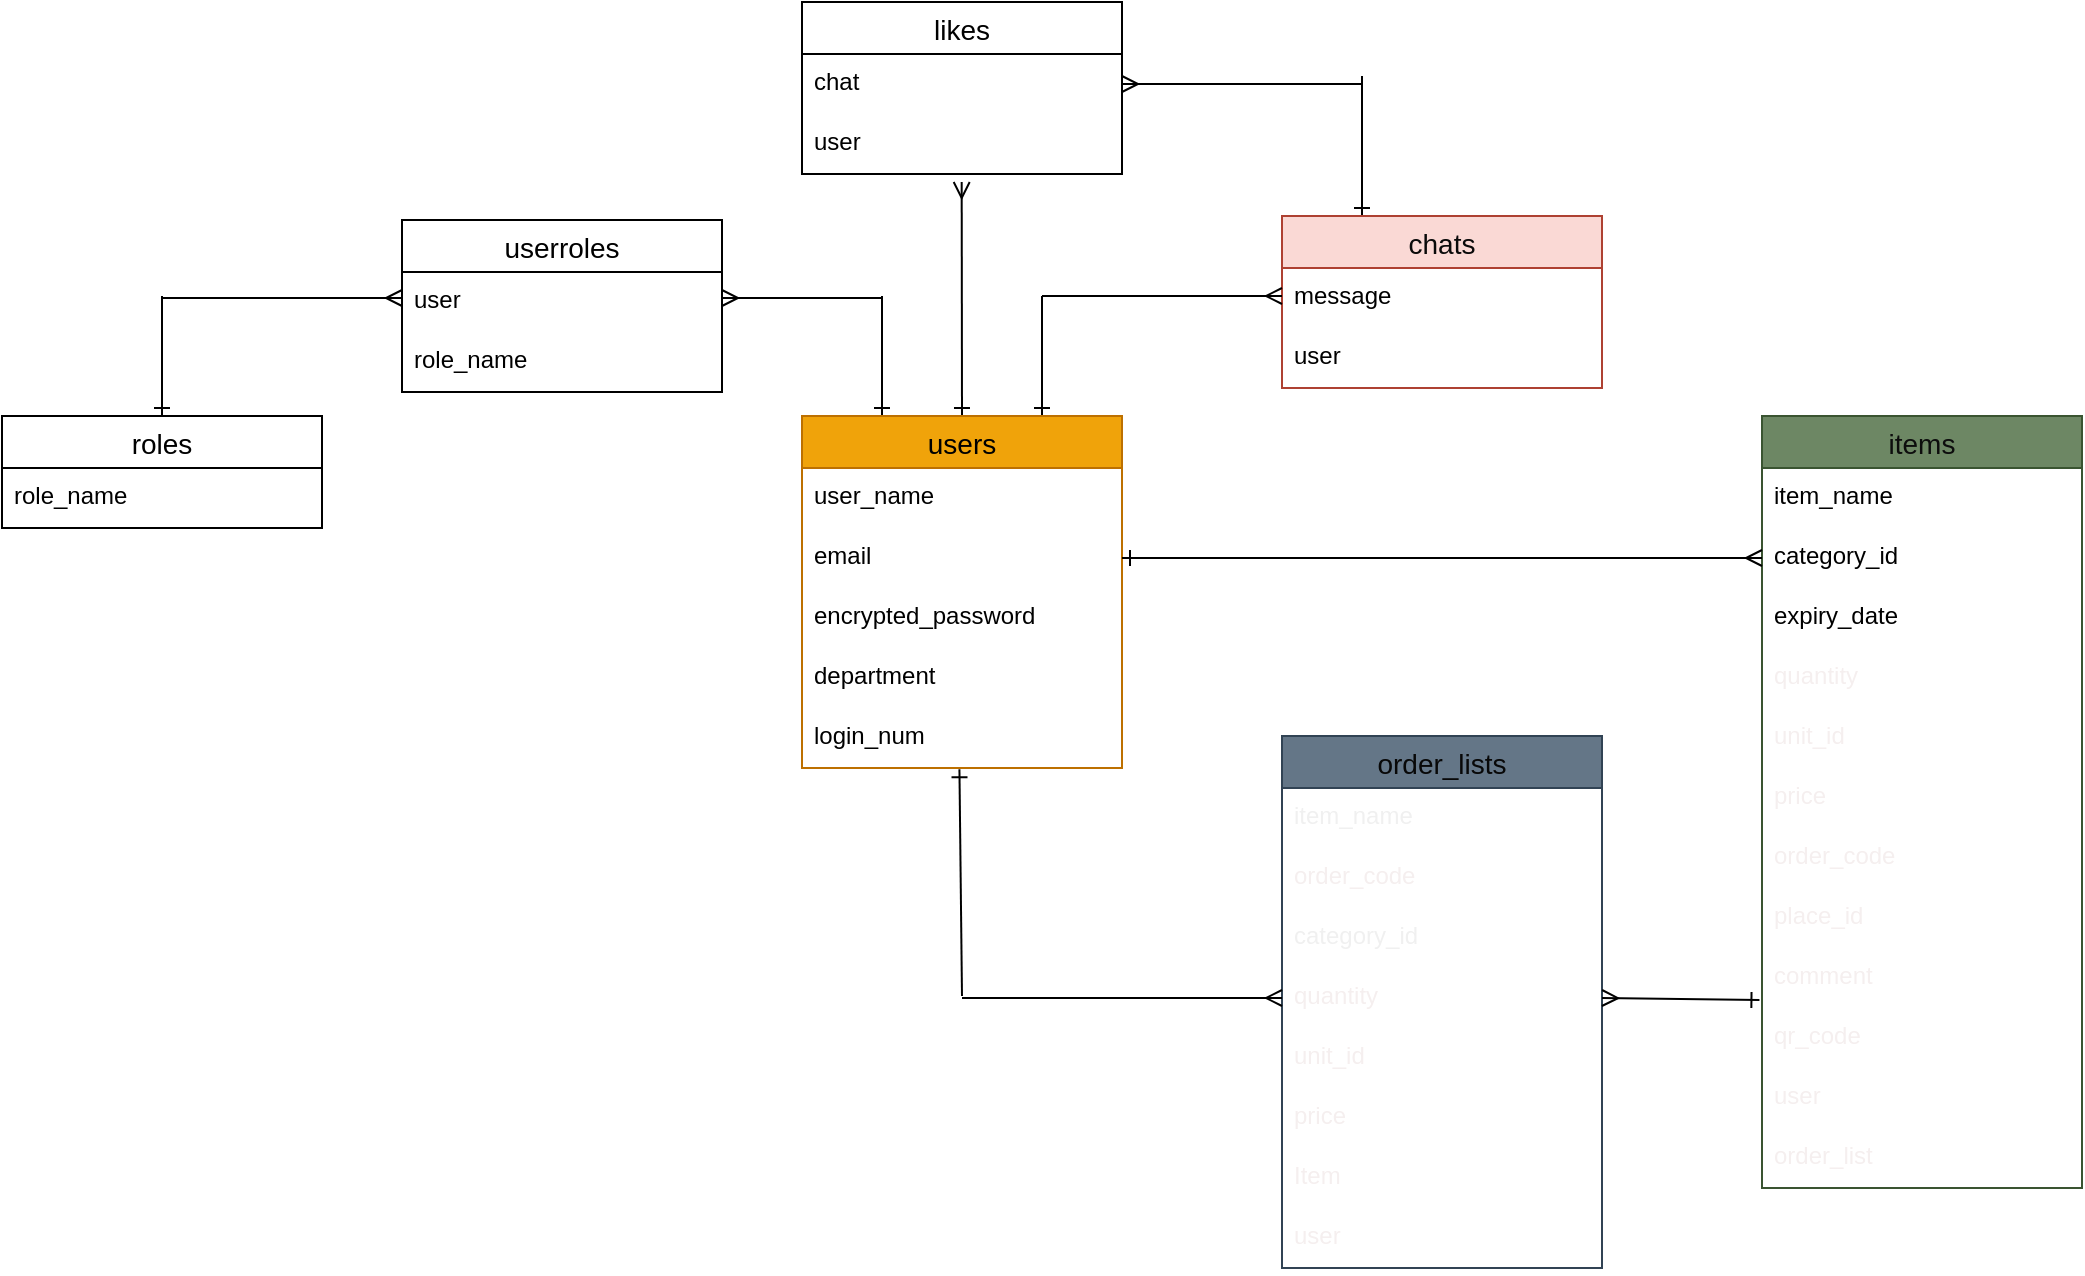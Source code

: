 <mxfile>
    <diagram id="htKWxjCpoKidgbFGcMiQ" name="ページ1">
        <mxGraphModel dx="1599" dy="1732" grid="1" gridSize="10" guides="1" tooltips="1" connect="1" arrows="1" fold="1" page="1" pageScale="1" pageWidth="827" pageHeight="1169" math="0" shadow="0">
            <root>
                <mxCell id="0"/>
                <mxCell id="1" parent="0"/>
                <mxCell id="j9PeuxUBEROyBElXUbgL-61" style="edgeStyle=none;html=1;exitX=0.5;exitY=0;exitDx=0;exitDy=0;fontColor=#f5efef;endArrow=none;endFill=0;startArrow=ERone;startFill=0;" parent="1" edge="1">
                    <mxGeometry relative="1" as="geometry">
                        <mxPoint x="160" y="60" as="targetPoint"/>
                        <mxPoint x="160" y="120" as="sourcePoint"/>
                    </mxGeometry>
                </mxCell>
                <mxCell id="11" style="edgeStyle=none;html=1;exitX=0.25;exitY=0;exitDx=0;exitDy=0;endArrow=none;endFill=0;startArrow=ERone;startFill=0;" parent="1" source="j9PeuxUBEROyBElXUbgL-26" edge="1">
                    <mxGeometry relative="1" as="geometry">
                        <mxPoint x="80" y="60" as="targetPoint"/>
                    </mxGeometry>
                </mxCell>
                <mxCell id="6Z9464rJkcXoFnu_Ad4r-24" style="edgeStyle=none;html=1;exitX=0.5;exitY=0;exitDx=0;exitDy=0;entryX=0.499;entryY=1.133;entryDx=0;entryDy=0;entryPerimeter=0;startArrow=ERone;startFill=0;endArrow=ERmany;endFill=0;" parent="1" source="j9PeuxUBEROyBElXUbgL-26" target="6Z9464rJkcXoFnu_Ad4r-20" edge="1">
                    <mxGeometry relative="1" as="geometry"/>
                </mxCell>
                <mxCell id="j9PeuxUBEROyBElXUbgL-26" value="users" style="swimlane;fontStyle=0;childLayout=stackLayout;horizontal=1;startSize=26;horizontalStack=0;resizeParent=1;resizeParentMax=0;resizeLast=0;collapsible=1;marginBottom=0;align=center;fontSize=14;fillColor=#f0a30a;strokeColor=#BD7000;fontColor=#000000;" parent="1" vertex="1">
                    <mxGeometry x="40" y="120" width="160" height="176" as="geometry"/>
                </mxCell>
                <mxCell id="j9PeuxUBEROyBElXUbgL-27" value="user_name" style="text;strokeColor=none;fillColor=none;spacingLeft=4;spacingRight=4;overflow=hidden;rotatable=0;points=[[0,0.5],[1,0.5]];portConstraint=eastwest;fontSize=12;" parent="j9PeuxUBEROyBElXUbgL-26" vertex="1">
                    <mxGeometry y="26" width="160" height="30" as="geometry"/>
                </mxCell>
                <mxCell id="j9PeuxUBEROyBElXUbgL-38" value="email" style="text;strokeColor=none;fillColor=none;spacingLeft=4;spacingRight=4;overflow=hidden;rotatable=0;points=[[0,0.5],[1,0.5]];portConstraint=eastwest;fontSize=12;" parent="j9PeuxUBEROyBElXUbgL-26" vertex="1">
                    <mxGeometry y="56" width="160" height="30" as="geometry"/>
                </mxCell>
                <mxCell id="j9PeuxUBEROyBElXUbgL-28" value="encrypted_password" style="text;strokeColor=none;fillColor=none;spacingLeft=4;spacingRight=4;overflow=hidden;rotatable=0;points=[[0,0.5],[1,0.5]];portConstraint=eastwest;fontSize=12;" parent="j9PeuxUBEROyBElXUbgL-26" vertex="1">
                    <mxGeometry y="86" width="160" height="30" as="geometry"/>
                </mxCell>
                <mxCell id="j9PeuxUBEROyBElXUbgL-39" value="department" style="text;strokeColor=none;fillColor=none;spacingLeft=4;spacingRight=4;overflow=hidden;rotatable=0;points=[[0,0.5],[1,0.5]];portConstraint=eastwest;fontSize=12;" parent="j9PeuxUBEROyBElXUbgL-26" vertex="1">
                    <mxGeometry y="116" width="160" height="30" as="geometry"/>
                </mxCell>
                <mxCell id="j9PeuxUBEROyBElXUbgL-29" value="login_num" style="text;strokeColor=none;fillColor=none;spacingLeft=4;spacingRight=4;overflow=hidden;rotatable=0;points=[[0,0.5],[1,0.5]];portConstraint=eastwest;fontSize=12;" parent="j9PeuxUBEROyBElXUbgL-26" vertex="1">
                    <mxGeometry y="146" width="160" height="30" as="geometry"/>
                </mxCell>
                <mxCell id="6Z9464rJkcXoFnu_Ad4r-23" style="edgeStyle=none;html=1;exitX=0.25;exitY=0;exitDx=0;exitDy=0;startArrow=ERone;startFill=0;endArrow=none;endFill=0;" parent="1" source="j9PeuxUBEROyBElXUbgL-30" edge="1">
                    <mxGeometry relative="1" as="geometry">
                        <mxPoint x="320" y="-50" as="targetPoint"/>
                    </mxGeometry>
                </mxCell>
                <mxCell id="j9PeuxUBEROyBElXUbgL-30" value="chats" style="swimlane;fontStyle=0;childLayout=stackLayout;horizontal=1;startSize=26;horizontalStack=0;resizeParent=1;resizeParentMax=0;resizeLast=0;collapsible=1;marginBottom=0;align=center;fontSize=14;fillColor=#fad9d5;strokeColor=#ae4132;fontColor=#0a0a0a;" parent="1" vertex="1">
                    <mxGeometry x="280" y="20" width="160" height="86" as="geometry"/>
                </mxCell>
                <mxCell id="j9PeuxUBEROyBElXUbgL-31" value="message" style="text;strokeColor=none;fillColor=none;spacingLeft=4;spacingRight=4;overflow=hidden;rotatable=0;points=[[0,0.5],[1,0.5]];portConstraint=eastwest;fontSize=12;" parent="j9PeuxUBEROyBElXUbgL-30" vertex="1">
                    <mxGeometry y="26" width="160" height="30" as="geometry"/>
                </mxCell>
                <mxCell id="j9PeuxUBEROyBElXUbgL-32" value="user" style="text;strokeColor=none;fillColor=none;spacingLeft=4;spacingRight=4;overflow=hidden;rotatable=0;points=[[0,0.5],[1,0.5]];portConstraint=eastwest;fontSize=12;" parent="j9PeuxUBEROyBElXUbgL-30" vertex="1">
                    <mxGeometry y="56" width="160" height="30" as="geometry"/>
                </mxCell>
                <mxCell id="j9PeuxUBEROyBElXUbgL-34" value="items" style="swimlane;fontStyle=0;childLayout=stackLayout;horizontal=1;startSize=26;horizontalStack=0;resizeParent=1;resizeParentMax=0;resizeLast=0;collapsible=1;marginBottom=0;align=center;fontSize=14;fillColor=#6d8764;fontColor=#0d0d0d;strokeColor=#3A5431;" parent="1" vertex="1">
                    <mxGeometry x="520" y="120" width="160" height="386" as="geometry"/>
                </mxCell>
                <mxCell id="j9PeuxUBEROyBElXUbgL-35" value="item_name" style="text;strokeColor=none;fillColor=none;spacingLeft=4;spacingRight=4;overflow=hidden;rotatable=0;points=[[0,0.5],[1,0.5]];portConstraint=eastwest;fontSize=12;" parent="j9PeuxUBEROyBElXUbgL-34" vertex="1">
                    <mxGeometry y="26" width="160" height="30" as="geometry"/>
                </mxCell>
                <mxCell id="j9PeuxUBEROyBElXUbgL-36" value="category_id" style="text;strokeColor=none;fillColor=none;spacingLeft=4;spacingRight=4;overflow=hidden;rotatable=0;points=[[0,0.5],[1,0.5]];portConstraint=eastwest;fontSize=12;" parent="j9PeuxUBEROyBElXUbgL-34" vertex="1">
                    <mxGeometry y="56" width="160" height="30" as="geometry"/>
                </mxCell>
                <mxCell id="j9PeuxUBEROyBElXUbgL-37" value="expiry_date" style="text;strokeColor=none;fillColor=none;spacingLeft=4;spacingRight=4;overflow=hidden;rotatable=0;points=[[0,0.5],[1,0.5]];portConstraint=eastwest;fontSize=12;" parent="j9PeuxUBEROyBElXUbgL-34" vertex="1">
                    <mxGeometry y="86" width="160" height="30" as="geometry"/>
                </mxCell>
                <mxCell id="j9PeuxUBEROyBElXUbgL-53" value="quantity" style="text;strokeColor=none;fillColor=none;spacingLeft=4;spacingRight=4;overflow=hidden;rotatable=0;points=[[0,0.5],[1,0.5]];portConstraint=eastwest;fontSize=12;fontColor=#f5efef;" parent="j9PeuxUBEROyBElXUbgL-34" vertex="1">
                    <mxGeometry y="116" width="160" height="30" as="geometry"/>
                </mxCell>
                <mxCell id="j9PeuxUBEROyBElXUbgL-54" value="unit_id" style="text;strokeColor=none;fillColor=none;spacingLeft=4;spacingRight=4;overflow=hidden;rotatable=0;points=[[0,0.5],[1,0.5]];portConstraint=eastwest;fontSize=12;fontColor=#f5efef;" parent="j9PeuxUBEROyBElXUbgL-34" vertex="1">
                    <mxGeometry y="146" width="160" height="30" as="geometry"/>
                </mxCell>
                <mxCell id="j9PeuxUBEROyBElXUbgL-51" value="price" style="text;strokeColor=none;fillColor=none;spacingLeft=4;spacingRight=4;overflow=hidden;rotatable=0;points=[[0,0.5],[1,0.5]];portConstraint=eastwest;fontSize=12;fontColor=#f5efef;" parent="j9PeuxUBEROyBElXUbgL-34" vertex="1">
                    <mxGeometry y="176" width="160" height="30" as="geometry"/>
                </mxCell>
                <mxCell id="j9PeuxUBEROyBElXUbgL-56" value="order_code" style="text;strokeColor=none;fillColor=none;spacingLeft=4;spacingRight=4;overflow=hidden;rotatable=0;points=[[0,0.5],[1,0.5]];portConstraint=eastwest;fontSize=12;fontColor=#f5efef;" parent="j9PeuxUBEROyBElXUbgL-34" vertex="1">
                    <mxGeometry y="206" width="160" height="30" as="geometry"/>
                </mxCell>
                <mxCell id="j9PeuxUBEROyBElXUbgL-52" value="place_id" style="text;strokeColor=none;fillColor=none;spacingLeft=4;spacingRight=4;overflow=hidden;rotatable=0;points=[[0,0.5],[1,0.5]];portConstraint=eastwest;fontSize=12;fontColor=#f5efef;" parent="j9PeuxUBEROyBElXUbgL-34" vertex="1">
                    <mxGeometry y="236" width="160" height="30" as="geometry"/>
                </mxCell>
                <mxCell id="j9PeuxUBEROyBElXUbgL-55" value="comment" style="text;strokeColor=none;fillColor=none;spacingLeft=4;spacingRight=4;overflow=hidden;rotatable=0;points=[[0,0.5],[1,0.5]];portConstraint=eastwest;fontSize=12;fontColor=#f5efef;" parent="j9PeuxUBEROyBElXUbgL-34" vertex="1">
                    <mxGeometry y="266" width="160" height="30" as="geometry"/>
                </mxCell>
                <mxCell id="j9PeuxUBEROyBElXUbgL-57" value="qr_code" style="text;strokeColor=none;fillColor=none;spacingLeft=4;spacingRight=4;overflow=hidden;rotatable=0;points=[[0,0.5],[1,0.5]];portConstraint=eastwest;fontSize=12;fontColor=#f5efef;" parent="j9PeuxUBEROyBElXUbgL-34" vertex="1">
                    <mxGeometry y="296" width="160" height="30" as="geometry"/>
                </mxCell>
                <mxCell id="j9PeuxUBEROyBElXUbgL-58" value="user" style="text;strokeColor=none;fillColor=none;spacingLeft=4;spacingRight=4;overflow=hidden;rotatable=0;points=[[0,0.5],[1,0.5]];portConstraint=eastwest;fontSize=12;fontColor=#f5efef;" parent="j9PeuxUBEROyBElXUbgL-34" vertex="1">
                    <mxGeometry y="326" width="160" height="30" as="geometry"/>
                </mxCell>
                <mxCell id="j9PeuxUBEROyBElXUbgL-60" value="order_list" style="text;strokeColor=none;fillColor=none;spacingLeft=4;spacingRight=4;overflow=hidden;rotatable=0;points=[[0,0.5],[1,0.5]];portConstraint=eastwest;fontSize=12;fontColor=#f5efef;" parent="j9PeuxUBEROyBElXUbgL-34" vertex="1">
                    <mxGeometry y="356" width="160" height="30" as="geometry"/>
                </mxCell>
                <mxCell id="j9PeuxUBEROyBElXUbgL-41" value="order_lists" style="swimlane;fontStyle=0;childLayout=stackLayout;horizontal=1;startSize=26;horizontalStack=0;resizeParent=1;resizeParentMax=0;resizeLast=0;collapsible=1;marginBottom=0;align=center;fontSize=14;strokeColor=#314354;fillColor=#647687;fontColor=#080808;" parent="1" vertex="1">
                    <mxGeometry x="280" y="280" width="160" height="266" as="geometry"/>
                </mxCell>
                <mxCell id="j9PeuxUBEROyBElXUbgL-42" value="item_name" style="text;strokeColor=none;fillColor=none;spacingLeft=4;spacingRight=4;overflow=hidden;rotatable=0;points=[[0,0.5],[1,0.5]];portConstraint=eastwest;fontSize=12;fontColor=#F0F0F0;" parent="j9PeuxUBEROyBElXUbgL-41" vertex="1">
                    <mxGeometry y="26" width="160" height="30" as="geometry"/>
                </mxCell>
                <mxCell id="j9PeuxUBEROyBElXUbgL-44" value="order_code" style="text;strokeColor=none;fillColor=none;spacingLeft=4;spacingRight=4;overflow=hidden;rotatable=0;points=[[0,0.5],[1,0.5]];portConstraint=eastwest;fontSize=12;fontColor=#f5efef;" parent="j9PeuxUBEROyBElXUbgL-41" vertex="1">
                    <mxGeometry y="56" width="160" height="30" as="geometry"/>
                </mxCell>
                <mxCell id="j9PeuxUBEROyBElXUbgL-43" value="category_id" style="text;strokeColor=none;fillColor=none;spacingLeft=4;spacingRight=4;overflow=hidden;rotatable=0;points=[[0,0.5],[1,0.5]];portConstraint=eastwest;fontSize=12;fontColor=#F0F0F0;" parent="j9PeuxUBEROyBElXUbgL-41" vertex="1">
                    <mxGeometry y="86" width="160" height="30" as="geometry"/>
                </mxCell>
                <mxCell id="j9PeuxUBEROyBElXUbgL-49" value="quantity" style="text;strokeColor=none;fillColor=none;spacingLeft=4;spacingRight=4;overflow=hidden;rotatable=0;points=[[0,0.5],[1,0.5]];portConstraint=eastwest;fontSize=12;fontColor=#f5efef;" parent="j9PeuxUBEROyBElXUbgL-41" vertex="1">
                    <mxGeometry y="116" width="160" height="30" as="geometry"/>
                </mxCell>
                <mxCell id="j9PeuxUBEROyBElXUbgL-48" value="unit_id" style="text;strokeColor=none;fillColor=none;spacingLeft=4;spacingRight=4;overflow=hidden;rotatable=0;points=[[0,0.5],[1,0.5]];portConstraint=eastwest;fontSize=12;fontColor=#f5efef;" parent="j9PeuxUBEROyBElXUbgL-41" vertex="1">
                    <mxGeometry y="146" width="160" height="30" as="geometry"/>
                </mxCell>
                <mxCell id="j9PeuxUBEROyBElXUbgL-46" value="price" style="text;strokeColor=none;fillColor=none;spacingLeft=4;spacingRight=4;overflow=hidden;rotatable=0;points=[[0,0.5],[1,0.5]];portConstraint=eastwest;fontSize=12;fontColor=#f5efef;" parent="j9PeuxUBEROyBElXUbgL-41" vertex="1">
                    <mxGeometry y="176" width="160" height="30" as="geometry"/>
                </mxCell>
                <mxCell id="j9PeuxUBEROyBElXUbgL-50" value="Item" style="text;strokeColor=none;fillColor=none;spacingLeft=4;spacingRight=4;overflow=hidden;rotatable=0;points=[[0,0.5],[1,0.5]];portConstraint=eastwest;fontSize=12;fontColor=#f5efef;" parent="j9PeuxUBEROyBElXUbgL-41" vertex="1">
                    <mxGeometry y="206" width="160" height="30" as="geometry"/>
                </mxCell>
                <mxCell id="j9PeuxUBEROyBElXUbgL-45" value="user" style="text;strokeColor=none;fillColor=none;spacingLeft=4;spacingRight=4;overflow=hidden;rotatable=0;points=[[0,0.5],[1,0.5]];portConstraint=eastwest;fontSize=12;fontColor=#f5efef;" parent="j9PeuxUBEROyBElXUbgL-41" vertex="1">
                    <mxGeometry y="236" width="160" height="30" as="geometry"/>
                </mxCell>
                <mxCell id="j9PeuxUBEROyBElXUbgL-62" style="edgeStyle=none;html=1;exitX=0;exitY=0.5;exitDx=0;exitDy=0;fontColor=#f5efef;endArrow=none;endFill=0;startArrow=ERmany;startFill=0;" parent="1" edge="1">
                    <mxGeometry relative="1" as="geometry">
                        <mxPoint x="160" y="60" as="targetPoint"/>
                        <mxPoint x="280" y="60" as="sourcePoint"/>
                    </mxGeometry>
                </mxCell>
                <mxCell id="j9PeuxUBEROyBElXUbgL-63" style="edgeStyle=none;html=1;exitX=0;exitY=0.5;exitDx=0;exitDy=0;fontColor=#f5efef;startArrow=ERmany;startFill=0;endArrow=none;endFill=0;" parent="1" source="j9PeuxUBEROyBElXUbgL-49" edge="1">
                    <mxGeometry relative="1" as="geometry">
                        <mxPoint x="120" y="411" as="targetPoint"/>
                    </mxGeometry>
                </mxCell>
                <mxCell id="j9PeuxUBEROyBElXUbgL-65" value="" style="edgeStyle=none;orthogonalLoop=1;jettySize=auto;html=1;fontColor=#f5efef;startArrow=ERone;startFill=0;endArrow=none;endFill=0;exitX=0.492;exitY=1.187;exitDx=0;exitDy=0;exitPerimeter=0;" parent="1" edge="1">
                    <mxGeometry width="100" relative="1" as="geometry">
                        <mxPoint x="118.72" y="296.61" as="sourcePoint"/>
                        <mxPoint x="120" y="410" as="targetPoint"/>
                        <Array as="points"/>
                    </mxGeometry>
                </mxCell>
                <mxCell id="j9PeuxUBEROyBElXUbgL-66" style="edgeStyle=none;html=1;exitX=1;exitY=0.5;exitDx=0;exitDy=0;entryX=0;entryY=0.5;entryDx=0;entryDy=0;fontColor=#f5efef;startArrow=ERone;startFill=0;endArrow=ERmany;endFill=0;" parent="1" source="j9PeuxUBEROyBElXUbgL-38" target="j9PeuxUBEROyBElXUbgL-36" edge="1">
                    <mxGeometry relative="1" as="geometry"/>
                </mxCell>
                <mxCell id="j9PeuxUBEROyBElXUbgL-67" style="edgeStyle=none;html=1;exitX=1;exitY=0.5;exitDx=0;exitDy=0;entryX=-0.008;entryY=0.867;entryDx=0;entryDy=0;entryPerimeter=0;fontColor=#f5efef;startArrow=ERmany;startFill=0;endArrow=ERone;endFill=0;" parent="1" source="j9PeuxUBEROyBElXUbgL-49" target="j9PeuxUBEROyBElXUbgL-55" edge="1">
                    <mxGeometry relative="1" as="geometry"/>
                </mxCell>
                <mxCell id="13" style="edgeStyle=none;html=1;exitX=0.5;exitY=0;exitDx=0;exitDy=0;startArrow=ERone;startFill=0;endArrow=none;endFill=0;" parent="1" source="2" edge="1">
                    <mxGeometry relative="1" as="geometry">
                        <mxPoint x="-280" y="60" as="targetPoint"/>
                    </mxGeometry>
                </mxCell>
                <mxCell id="2" value="roles" style="swimlane;fontStyle=0;childLayout=stackLayout;horizontal=1;startSize=26;horizontalStack=0;resizeParent=1;resizeParentMax=0;resizeLast=0;collapsible=1;marginBottom=0;align=center;fontSize=14;" parent="1" vertex="1">
                    <mxGeometry x="-360" y="120" width="160" height="56" as="geometry"/>
                </mxCell>
                <mxCell id="3" value="role_name" style="text;strokeColor=none;fillColor=none;spacingLeft=4;spacingRight=4;overflow=hidden;rotatable=0;points=[[0,0.5],[1,0.5]];portConstraint=eastwest;fontSize=12;" parent="2" vertex="1">
                    <mxGeometry y="26" width="160" height="30" as="geometry"/>
                </mxCell>
                <mxCell id="6" value="userroles" style="swimlane;fontStyle=0;childLayout=stackLayout;horizontal=1;startSize=26;horizontalStack=0;resizeParent=1;resizeParentMax=0;resizeLast=0;collapsible=1;marginBottom=0;align=center;fontSize=14;" parent="1" vertex="1">
                    <mxGeometry x="-160" y="22" width="160" height="86" as="geometry"/>
                </mxCell>
                <mxCell id="7" value="user" style="text;strokeColor=none;fillColor=none;spacingLeft=4;spacingRight=4;overflow=hidden;rotatable=0;points=[[0,0.5],[1,0.5]];portConstraint=eastwest;fontSize=12;" parent="6" vertex="1">
                    <mxGeometry y="26" width="160" height="30" as="geometry"/>
                </mxCell>
                <mxCell id="8" value="role_name" style="text;strokeColor=none;fillColor=none;spacingLeft=4;spacingRight=4;overflow=hidden;rotatable=0;points=[[0,0.5],[1,0.5]];portConstraint=eastwest;fontSize=12;" parent="6" vertex="1">
                    <mxGeometry y="56" width="160" height="30" as="geometry"/>
                </mxCell>
                <mxCell id="10" style="edgeStyle=none;html=1;exitX=1;exitY=0.5;exitDx=0;exitDy=0;endArrow=none;endFill=0;startArrow=ERmany;startFill=0;" parent="1" edge="1">
                    <mxGeometry relative="1" as="geometry">
                        <mxPoint x="80" y="61" as="targetPoint"/>
                        <mxPoint y="61" as="sourcePoint"/>
                    </mxGeometry>
                </mxCell>
                <mxCell id="12" style="edgeStyle=none;html=1;exitX=0;exitY=0.5;exitDx=0;exitDy=0;startArrow=ERmany;startFill=0;endArrow=none;endFill=0;" parent="1" edge="1">
                    <mxGeometry relative="1" as="geometry">
                        <mxPoint x="-280" y="61" as="targetPoint"/>
                        <mxPoint x="-160" y="61" as="sourcePoint"/>
                    </mxGeometry>
                </mxCell>
                <mxCell id="6Z9464rJkcXoFnu_Ad4r-18" value="likes" style="swimlane;fontStyle=0;childLayout=stackLayout;horizontal=1;startSize=26;horizontalStack=0;resizeParent=1;resizeParentMax=0;resizeLast=0;collapsible=1;marginBottom=0;align=center;fontSize=14;" parent="1" vertex="1">
                    <mxGeometry x="40" y="-87" width="160" height="86" as="geometry"/>
                </mxCell>
                <mxCell id="6Z9464rJkcXoFnu_Ad4r-19" value="chat" style="text;strokeColor=none;fillColor=none;spacingLeft=4;spacingRight=4;overflow=hidden;rotatable=0;points=[[0,0.5],[1,0.5]];portConstraint=eastwest;fontSize=12;" parent="6Z9464rJkcXoFnu_Ad4r-18" vertex="1">
                    <mxGeometry y="26" width="160" height="30" as="geometry"/>
                </mxCell>
                <mxCell id="6Z9464rJkcXoFnu_Ad4r-20" value="user" style="text;strokeColor=none;fillColor=none;spacingLeft=4;spacingRight=4;overflow=hidden;rotatable=0;points=[[0,0.5],[1,0.5]];portConstraint=eastwest;fontSize=12;" parent="6Z9464rJkcXoFnu_Ad4r-18" vertex="1">
                    <mxGeometry y="56" width="160" height="30" as="geometry"/>
                </mxCell>
                <mxCell id="6Z9464rJkcXoFnu_Ad4r-22" style="edgeStyle=none;html=1;exitX=1;exitY=0.5;exitDx=0;exitDy=0;endArrow=none;endFill=0;startArrow=ERmany;startFill=0;" parent="1" source="6Z9464rJkcXoFnu_Ad4r-19" edge="1">
                    <mxGeometry relative="1" as="geometry">
                        <mxPoint x="320" y="-46" as="targetPoint"/>
                    </mxGeometry>
                </mxCell>
            </root>
        </mxGraphModel>
    </diagram>
    <diagram id="gOOsFPXKLMEWzttnoAqA" name="ページ2">
        <mxGraphModel dx="772" dy="563" grid="1" gridSize="10" guides="1" tooltips="1" connect="1" arrows="1" fold="1" page="1" pageScale="1" pageWidth="827" pageHeight="1169" math="0" shadow="0">
            <root>
                <mxCell id="0"/>
                <mxCell id="1" parent="0"/>
                <mxCell id="oO4gHy5amEIiPWi_o0kt-22" style="edgeStyle=none;html=1;exitX=0.5;exitY=0;exitDx=0;exitDy=0;endArrow=none;endFill=0;" parent="1" source="oO4gHy5amEIiPWi_o0kt-1" edge="1">
                    <mxGeometry relative="1" as="geometry">
                        <mxPoint x="90" y="80" as="targetPoint"/>
                    </mxGeometry>
                </mxCell>
                <mxCell id="oO4gHy5amEIiPWi_o0kt-23" style="edgeStyle=none;html=1;exitX=0.5;exitY=1;exitDx=0;exitDy=0;endArrow=none;endFill=0;" parent="1" source="oO4gHy5amEIiPWi_o0kt-1" edge="1">
                    <mxGeometry relative="1" as="geometry">
                        <mxPoint x="90" y="200" as="targetPoint"/>
                    </mxGeometry>
                </mxCell>
                <mxCell id="oO4gHy5amEIiPWi_o0kt-1" value="トップページ" style="rounded=1;arcSize=10;whiteSpace=wrap;html=1;align=center;" parent="1" vertex="1">
                    <mxGeometry x="40" y="120" width="100" height="40" as="geometry"/>
                </mxCell>
                <mxCell id="oO4gHy5amEIiPWi_o0kt-25" style="edgeStyle=none;html=1;exitX=0;exitY=0.5;exitDx=0;exitDy=0;endArrow=none;endFill=0;" parent="1" source="oO4gHy5amEIiPWi_o0kt-2" edge="1">
                    <mxGeometry relative="1" as="geometry">
                        <mxPoint x="90" y="80" as="targetPoint"/>
                    </mxGeometry>
                </mxCell>
                <mxCell id="oO4gHy5amEIiPWi_o0kt-28" value="" style="edgeStyle=none;html=1;endArrow=none;endFill=0;" parent="1" edge="1">
                    <mxGeometry relative="1" as="geometry">
                        <mxPoint x="250" y="80" as="sourcePoint"/>
                        <mxPoint x="330" y="80" as="targetPoint"/>
                    </mxGeometry>
                </mxCell>
                <mxCell id="oO4gHy5amEIiPWi_o0kt-2" value="管理者登録ページ" style="rounded=1;arcSize=10;whiteSpace=wrap;html=1;align=center;" parent="1" vertex="1">
                    <mxGeometry x="160" y="60" width="100" height="40" as="geometry"/>
                </mxCell>
                <mxCell id="oO4gHy5amEIiPWi_o0kt-26" style="edgeStyle=none;html=1;endArrow=none;endFill=0;" parent="1" source="oO4gHy5amEIiPWi_o0kt-4" edge="1">
                    <mxGeometry relative="1" as="geometry">
                        <mxPoint x="330" y="80" as="targetPoint"/>
                    </mxGeometry>
                </mxCell>
                <mxCell id="oO4gHy5amEIiPWi_o0kt-31" style="edgeStyle=none;html=1;exitX=0.5;exitY=1;exitDx=0;exitDy=0;endArrow=none;endFill=0;" parent="1" source="oO4gHy5amEIiPWi_o0kt-4" edge="1">
                    <mxGeometry relative="1" as="geometry">
                        <mxPoint x="330" y="200" as="targetPoint"/>
                    </mxGeometry>
                </mxCell>
                <mxCell id="oO4gHy5amEIiPWi_o0kt-32" style="edgeStyle=none;html=1;exitX=0.75;exitY=1;exitDx=0;exitDy=0;entryX=0.75;entryY=0;entryDx=0;entryDy=0;endArrow=none;endFill=0;" parent="1" source="oO4gHy5amEIiPWi_o0kt-4" target="oO4gHy5amEIiPWi_o0kt-6" edge="1">
                    <mxGeometry relative="1" as="geometry"/>
                </mxCell>
                <mxCell id="oO4gHy5amEIiPWi_o0kt-33" style="edgeStyle=none;html=1;exitX=1;exitY=0.5;exitDx=0;exitDy=0;endArrow=none;endFill=0;entryX=0;entryY=0.5;entryDx=0;entryDy=0;" parent="1" source="oO4gHy5amEIiPWi_o0kt-4" target="oO4gHy5amEIiPWi_o0kt-10" edge="1">
                    <mxGeometry relative="1" as="geometry">
                        <mxPoint x="400" y="140" as="targetPoint"/>
                    </mxGeometry>
                </mxCell>
                <mxCell id="oO4gHy5amEIiPWi_o0kt-4" value="商品一覧ページ" style="rounded=1;arcSize=10;whiteSpace=wrap;html=1;align=center;" parent="1" vertex="1">
                    <mxGeometry x="280" y="120" width="100" height="40" as="geometry"/>
                </mxCell>
                <mxCell id="oO4gHy5amEIiPWi_o0kt-24" style="edgeStyle=none;html=1;exitX=0;exitY=0.5;exitDx=0;exitDy=0;endArrow=none;endFill=0;" parent="1" source="oO4gHy5amEIiPWi_o0kt-5" edge="1">
                    <mxGeometry relative="1" as="geometry">
                        <mxPoint x="90" y="200" as="targetPoint"/>
                    </mxGeometry>
                </mxCell>
                <mxCell id="oO4gHy5amEIiPWi_o0kt-30" style="edgeStyle=none;html=1;exitX=1;exitY=0.5;exitDx=0;exitDy=0;endArrow=none;endFill=0;" parent="1" source="oO4gHy5amEIiPWi_o0kt-5" edge="1">
                    <mxGeometry relative="1" as="geometry">
                        <mxPoint x="330" y="200" as="targetPoint"/>
                    </mxGeometry>
                </mxCell>
                <mxCell id="oO4gHy5amEIiPWi_o0kt-5" value="ログインページ" style="rounded=1;arcSize=10;whiteSpace=wrap;html=1;align=center;" parent="1" vertex="1">
                    <mxGeometry x="160" y="180" width="100" height="40" as="geometry"/>
                </mxCell>
                <mxCell id="oO4gHy5amEIiPWi_o0kt-6" value="チャット" style="rounded=1;arcSize=10;whiteSpace=wrap;html=1;align=center;" parent="1" vertex="1">
                    <mxGeometry x="280" y="240" width="100" height="40" as="geometry"/>
                </mxCell>
                <mxCell id="oO4gHy5amEIiPWi_o0kt-37" style="edgeStyle=none;html=1;exitX=0;exitY=0.5;exitDx=0;exitDy=0;endArrow=none;endFill=0;" parent="1" source="oO4gHy5amEIiPWi_o0kt-9" edge="1">
                    <mxGeometry relative="1" as="geometry">
                        <mxPoint x="400" y="60" as="targetPoint"/>
                    </mxGeometry>
                </mxCell>
                <mxCell id="oO4gHy5amEIiPWi_o0kt-9" value="オーダーリスト&lt;br&gt;ページ" style="rounded=1;arcSize=10;whiteSpace=wrap;html=1;align=center;" parent="1" vertex="1">
                    <mxGeometry x="420" y="40" width="100" height="40" as="geometry"/>
                </mxCell>
                <mxCell id="oO4gHy5amEIiPWi_o0kt-54" style="edgeStyle=none;html=1;exitX=1;exitY=0.5;exitDx=0;exitDy=0;entryX=0;entryY=0.5;entryDx=0;entryDy=0;endArrow=none;endFill=0;" parent="1" source="oO4gHy5amEIiPWi_o0kt-10" target="oO4gHy5amEIiPWi_o0kt-16" edge="1">
                    <mxGeometry relative="1" as="geometry"/>
                </mxCell>
                <mxCell id="oO4gHy5amEIiPWi_o0kt-10" value="商品詳細ページ" style="rounded=1;arcSize=10;whiteSpace=wrap;html=1;align=center;" parent="1" vertex="1">
                    <mxGeometry x="420" y="120" width="100" height="40" as="geometry"/>
                </mxCell>
                <mxCell id="oO4gHy5amEIiPWi_o0kt-38" style="edgeStyle=none;html=1;exitX=0;exitY=0.5;exitDx=0;exitDy=0;endArrow=none;endFill=0;" parent="1" source="oO4gHy5amEIiPWi_o0kt-11" edge="1">
                    <mxGeometry relative="1" as="geometry">
                        <mxPoint x="400" y="220" as="targetPoint"/>
                    </mxGeometry>
                </mxCell>
                <mxCell id="oO4gHy5amEIiPWi_o0kt-11" value="新規商品登録&lt;br&gt;ページ" style="rounded=1;arcSize=10;whiteSpace=wrap;html=1;align=center;" parent="1" vertex="1">
                    <mxGeometry x="420" y="200" width="100" height="40" as="geometry"/>
                </mxCell>
                <mxCell id="oO4gHy5amEIiPWi_o0kt-35" style="edgeStyle=none;html=1;exitX=0;exitY=0.5;exitDx=0;exitDy=0;endArrow=none;endFill=0;" parent="1" source="oO4gHy5amEIiPWi_o0kt-12" edge="1">
                    <mxGeometry relative="1" as="geometry">
                        <mxPoint x="401" y="300" as="targetPoint"/>
                        <mxPoint x="411" y="300" as="sourcePoint"/>
                    </mxGeometry>
                </mxCell>
                <mxCell id="oO4gHy5amEIiPWi_o0kt-40" style="edgeStyle=none;html=1;exitX=1;exitY=0.5;exitDx=0;exitDy=0;endArrow=none;endFill=0;" parent="1" source="oO4gHy5amEIiPWi_o0kt-12" edge="1">
                    <mxGeometry relative="1" as="geometry">
                        <mxPoint x="540" y="300" as="targetPoint"/>
                    </mxGeometry>
                </mxCell>
                <mxCell id="oO4gHy5amEIiPWi_o0kt-12" value="ユーザー管理&lt;br&gt;ページ" style="rounded=1;arcSize=10;whiteSpace=wrap;html=1;align=center;" parent="1" vertex="1">
                    <mxGeometry x="420" y="280" width="100" height="40" as="geometry"/>
                </mxCell>
                <mxCell id="oO4gHy5amEIiPWi_o0kt-39" style="edgeStyle=none;html=1;exitX=1;exitY=0.5;exitDx=0;exitDy=0;entryX=0;entryY=0.5;entryDx=0;entryDy=0;endArrow=none;endFill=0;" parent="1" source="oO4gHy5amEIiPWi_o0kt-13" target="oO4gHy5amEIiPWi_o0kt-21" edge="1">
                    <mxGeometry relative="1" as="geometry"/>
                </mxCell>
                <mxCell id="oO4gHy5amEIiPWi_o0kt-55" style="edgeStyle=none;html=1;exitX=0;exitY=0.5;exitDx=0;exitDy=0;endArrow=none;endFill=0;" parent="1" source="oO4gHy5amEIiPWi_o0kt-13" edge="1">
                    <mxGeometry relative="1" as="geometry">
                        <mxPoint x="400" y="410" as="targetPoint"/>
                    </mxGeometry>
                </mxCell>
                <mxCell id="oO4gHy5amEIiPWi_o0kt-13" value="ユーザー&lt;br&gt;マイページ" style="rounded=1;arcSize=10;whiteSpace=wrap;html=1;align=center;" parent="1" vertex="1">
                    <mxGeometry x="422" y="390" width="100" height="40" as="geometry"/>
                </mxCell>
                <mxCell id="oO4gHy5amEIiPWi_o0kt-16" value="編集ページ" style="rounded=1;arcSize=10;whiteSpace=wrap;html=1;align=center;" parent="1" vertex="1">
                    <mxGeometry x="560" y="121" width="100" height="40" as="geometry"/>
                </mxCell>
                <mxCell id="oO4gHy5amEIiPWi_o0kt-53" style="edgeStyle=none;html=1;exitX=0;exitY=0.5;exitDx=0;exitDy=0;endArrow=none;endFill=0;" parent="1" edge="1">
                    <mxGeometry relative="1" as="geometry">
                        <mxPoint x="540" y="250" as="targetPoint"/>
                        <mxPoint x="560" y="250" as="sourcePoint"/>
                    </mxGeometry>
                </mxCell>
                <mxCell id="oO4gHy5amEIiPWi_o0kt-18" value="詳細ページ&lt;br&gt;（マイページ）" style="rounded=1;arcSize=10;whiteSpace=wrap;html=1;align=center;" parent="1" vertex="1">
                    <mxGeometry x="560" y="232" width="100" height="40" as="geometry"/>
                </mxCell>
                <mxCell id="oO4gHy5amEIiPWi_o0kt-44" style="edgeStyle=none;html=1;exitX=0;exitY=0.5;exitDx=0;exitDy=0;endArrow=none;endFill=0;" parent="1" source="oO4gHy5amEIiPWi_o0kt-19" edge="1">
                    <mxGeometry relative="1" as="geometry">
                        <mxPoint x="540" y="300" as="targetPoint"/>
                    </mxGeometry>
                </mxCell>
                <mxCell id="oO4gHy5amEIiPWi_o0kt-19" value="編集ページ" style="rounded=1;arcSize=10;whiteSpace=wrap;html=1;align=center;" parent="1" vertex="1">
                    <mxGeometry x="560" y="280" width="100" height="40" as="geometry"/>
                </mxCell>
                <mxCell id="oO4gHy5amEIiPWi_o0kt-52" style="edgeStyle=none;html=1;exitX=0;exitY=0.5;exitDx=0;exitDy=0;endArrow=none;endFill=0;" parent="1" source="oO4gHy5amEIiPWi_o0kt-20" edge="1">
                    <mxGeometry relative="1" as="geometry">
                        <mxPoint x="540" y="346" as="targetPoint"/>
                    </mxGeometry>
                </mxCell>
                <mxCell id="oO4gHy5amEIiPWi_o0kt-20" value="追加登録ページ" style="rounded=1;arcSize=10;whiteSpace=wrap;html=1;align=center;" parent="1" vertex="1">
                    <mxGeometry x="560" y="326" width="100" height="40" as="geometry"/>
                </mxCell>
                <mxCell id="oO4gHy5amEIiPWi_o0kt-21" value="編集ページ" style="rounded=1;arcSize=10;whiteSpace=wrap;html=1;align=center;" parent="1" vertex="1">
                    <mxGeometry x="560" y="390" width="100" height="40" as="geometry"/>
                </mxCell>
                <mxCell id="oO4gHy5amEIiPWi_o0kt-36" value="" style="edgeStyle=none;orthogonalLoop=1;jettySize=auto;html=1;endArrow=none;endFill=0;" parent="1" edge="1">
                    <mxGeometry width="100" relative="1" as="geometry">
                        <mxPoint x="400" y="60" as="sourcePoint"/>
                        <mxPoint x="400" y="410" as="targetPoint"/>
                        <Array as="points"/>
                    </mxGeometry>
                </mxCell>
                <mxCell id="oO4gHy5amEIiPWi_o0kt-41" value="" style="edgeStyle=none;orthogonalLoop=1;jettySize=auto;html=1;endArrow=none;endFill=0;" parent="1" edge="1">
                    <mxGeometry width="100" relative="1" as="geometry">
                        <mxPoint x="540" y="250" as="sourcePoint"/>
                        <mxPoint x="540" y="346" as="targetPoint"/>
                        <Array as="points"/>
                    </mxGeometry>
                </mxCell>
            </root>
        </mxGraphModel>
    </diagram>
</mxfile>